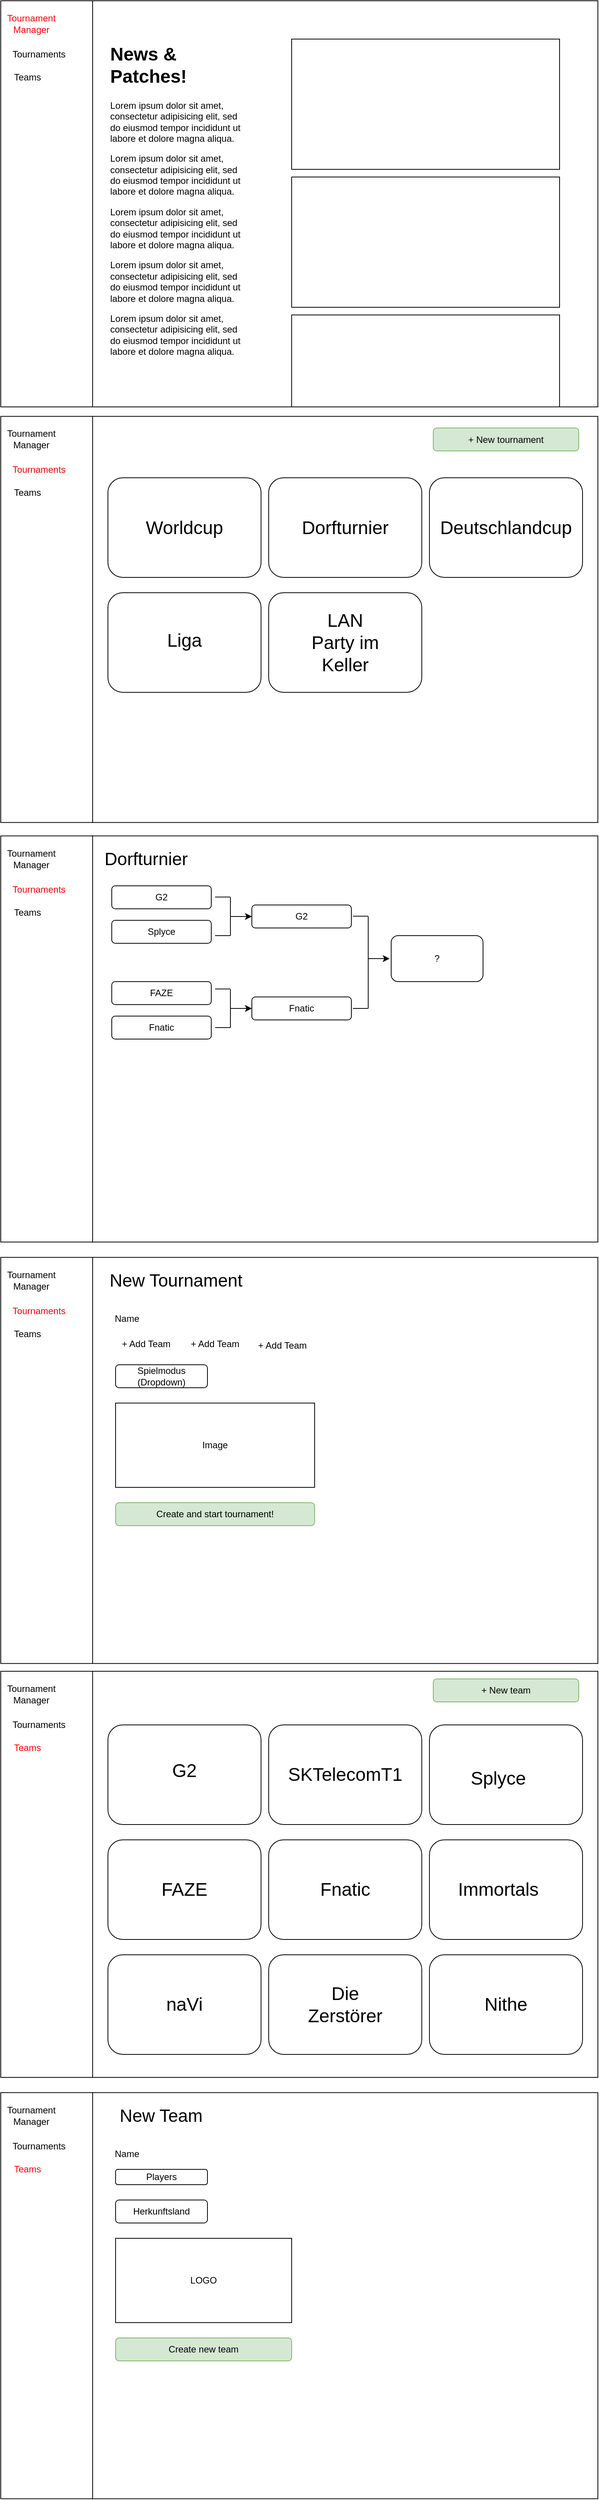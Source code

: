 <mxfile version="12.1.3" type="google" pages="1"><diagram id="-P89Fiqdp7ls5zl9gd7r" name="Page-1"><mxGraphModel dx="2347" dy="1300" grid="1" gridSize="10" guides="1" tooltips="1" connect="1" arrows="1" fold="1" page="1" pageScale="1" pageWidth="827" pageHeight="1169" math="0" shadow="0"><root><mxCell id="0"/><mxCell id="1" parent="0"/><mxCell id="VZmVLzVoIf5AQdeJ1InR-3" value="" style="rounded=0;whiteSpace=wrap;html=1;" vertex="1" parent="1"><mxGeometry width="120" height="530" as="geometry"/></mxCell><mxCell id="VZmVLzVoIf5AQdeJ1InR-4" value="&lt;font color=&quot;#ff0000&quot;&gt;Tournament Manager&lt;/font&gt;" style="text;html=1;strokeColor=none;fillColor=none;align=center;verticalAlign=middle;whiteSpace=wrap;rounded=0;" vertex="1" parent="1"><mxGeometry x="20" y="20" width="40" height="20" as="geometry"/></mxCell><mxCell id="VZmVLzVoIf5AQdeJ1InR-6" value="Teams" style="text;html=1;strokeColor=none;fillColor=none;align=center;verticalAlign=middle;whiteSpace=wrap;rounded=0;" vertex="1" parent="1"><mxGeometry x="15" y="90" width="40" height="20" as="geometry"/></mxCell><mxCell id="VZmVLzVoIf5AQdeJ1InR-7" value="Tournaments" style="text;html=1;strokeColor=none;fillColor=none;align=center;verticalAlign=middle;whiteSpace=wrap;rounded=0;" vertex="1" parent="1"><mxGeometry x="15" y="60" width="70" height="20" as="geometry"/></mxCell><mxCell id="VZmVLzVoIf5AQdeJ1InR-11" value="" style="rounded=0;whiteSpace=wrap;html=1;" vertex="1" parent="1"><mxGeometry x="120" width="660" height="530" as="geometry"/></mxCell><mxCell id="VZmVLzVoIf5AQdeJ1InR-12" value="" style="rounded=0;whiteSpace=wrap;html=1;" vertex="1" parent="1"><mxGeometry y="542.353" width="120" height="530" as="geometry"/></mxCell><mxCell id="VZmVLzVoIf5AQdeJ1InR-13" value="Tournament Manager" style="text;html=1;strokeColor=none;fillColor=none;align=center;verticalAlign=middle;whiteSpace=wrap;rounded=0;" vertex="1" parent="1"><mxGeometry x="20" y="562.353" width="40" height="20" as="geometry"/></mxCell><mxCell id="VZmVLzVoIf5AQdeJ1InR-14" value="Teams" style="text;html=1;strokeColor=none;fillColor=none;align=center;verticalAlign=middle;whiteSpace=wrap;rounded=0;" vertex="1" parent="1"><mxGeometry x="15" y="632.353" width="40" height="20" as="geometry"/></mxCell><mxCell id="VZmVLzVoIf5AQdeJ1InR-15" value="&lt;font color=&quot;#ff0000&quot;&gt;Tournaments&lt;/font&gt;" style="text;html=1;strokeColor=none;fillColor=none;align=center;verticalAlign=middle;whiteSpace=wrap;rounded=0;" vertex="1" parent="1"><mxGeometry x="15" y="602.353" width="70" height="20" as="geometry"/></mxCell><mxCell id="VZmVLzVoIf5AQdeJ1InR-16" value="" style="rounded=0;whiteSpace=wrap;html=1;" vertex="1" parent="1"><mxGeometry x="120" y="542.353" width="660" height="530" as="geometry"/></mxCell><mxCell id="VZmVLzVoIf5AQdeJ1InR-17" value="" style="rounded=0;whiteSpace=wrap;html=1;" vertex="1" parent="1"><mxGeometry y="2180" width="120" height="530" as="geometry"/></mxCell><mxCell id="VZmVLzVoIf5AQdeJ1InR-18" value="Tournament Manager" style="text;html=1;strokeColor=none;fillColor=none;align=center;verticalAlign=middle;whiteSpace=wrap;rounded=0;" vertex="1" parent="1"><mxGeometry x="20" y="2200" width="40" height="20" as="geometry"/></mxCell><mxCell id="VZmVLzVoIf5AQdeJ1InR-19" value="&lt;font color=&quot;#ff0000&quot;&gt;Teams&lt;/font&gt;" style="text;html=1;strokeColor=none;fillColor=none;align=center;verticalAlign=middle;whiteSpace=wrap;rounded=0;" vertex="1" parent="1"><mxGeometry x="15" y="2270" width="40" height="20" as="geometry"/></mxCell><mxCell id="VZmVLzVoIf5AQdeJ1InR-20" value="Tournaments" style="text;html=1;strokeColor=none;fillColor=none;align=center;verticalAlign=middle;whiteSpace=wrap;rounded=0;" vertex="1" parent="1"><mxGeometry x="15" y="2240" width="70" height="20" as="geometry"/></mxCell><mxCell id="VZmVLzVoIf5AQdeJ1InR-21" value="" style="rounded=0;whiteSpace=wrap;html=1;" vertex="1" parent="1"><mxGeometry x="120" y="2180" width="660" height="530" as="geometry"/></mxCell><mxCell id="VZmVLzVoIf5AQdeJ1InR-23" value="" style="rounded=1;whiteSpace=wrap;html=1;" vertex="1" parent="1"><mxGeometry x="140" y="2250" width="200" height="130" as="geometry"/></mxCell><mxCell id="VZmVLzVoIf5AQdeJ1InR-29" value="" style="rounded=1;whiteSpace=wrap;html=1;" vertex="1" parent="1"><mxGeometry x="350" y="2250" width="200" height="130" as="geometry"/></mxCell><mxCell id="VZmVLzVoIf5AQdeJ1InR-30" value="" style="rounded=1;whiteSpace=wrap;html=1;" vertex="1" parent="1"><mxGeometry x="560" y="2250" width="200" height="130" as="geometry"/></mxCell><mxCell id="VZmVLzVoIf5AQdeJ1InR-31" value="" style="rounded=1;whiteSpace=wrap;html=1;" vertex="1" parent="1"><mxGeometry x="140" y="2400" width="200" height="130" as="geometry"/></mxCell><mxCell id="VZmVLzVoIf5AQdeJ1InR-32" value="" style="rounded=1;whiteSpace=wrap;html=1;" vertex="1" parent="1"><mxGeometry x="350" y="2400" width="200" height="130" as="geometry"/></mxCell><mxCell id="VZmVLzVoIf5AQdeJ1InR-33" value="" style="rounded=1;whiteSpace=wrap;html=1;" vertex="1" parent="1"><mxGeometry x="560" y="2400" width="200" height="130" as="geometry"/></mxCell><mxCell id="VZmVLzVoIf5AQdeJ1InR-34" value="" style="rounded=1;whiteSpace=wrap;html=1;" vertex="1" parent="1"><mxGeometry x="140" y="2550" width="200" height="130" as="geometry"/></mxCell><mxCell id="VZmVLzVoIf5AQdeJ1InR-35" value="" style="rounded=1;whiteSpace=wrap;html=1;" vertex="1" parent="1"><mxGeometry x="350" y="2550" width="200" height="130" as="geometry"/></mxCell><mxCell id="VZmVLzVoIf5AQdeJ1InR-36" value="" style="rounded=1;whiteSpace=wrap;html=1;" vertex="1" parent="1"><mxGeometry x="560" y="2550" width="200" height="130" as="geometry"/></mxCell><mxCell id="VZmVLzVoIf5AQdeJ1InR-37" value="" style="rounded=1;whiteSpace=wrap;html=1;" vertex="1" parent="1"><mxGeometry x="140" y="622.5" width="200" height="130" as="geometry"/></mxCell><mxCell id="VZmVLzVoIf5AQdeJ1InR-38" value="" style="rounded=1;whiteSpace=wrap;html=1;" vertex="1" parent="1"><mxGeometry x="350" y="622.5" width="200" height="130" as="geometry"/></mxCell><mxCell id="VZmVLzVoIf5AQdeJ1InR-39" value="" style="rounded=1;whiteSpace=wrap;html=1;" vertex="1" parent="1"><mxGeometry x="560" y="622.5" width="200" height="130" as="geometry"/></mxCell><mxCell id="VZmVLzVoIf5AQdeJ1InR-40" value="" style="rounded=1;whiteSpace=wrap;html=1;" vertex="1" parent="1"><mxGeometry x="140" y="772.5" width="200" height="130" as="geometry"/></mxCell><mxCell id="VZmVLzVoIf5AQdeJ1InR-41" value="" style="rounded=1;whiteSpace=wrap;html=1;" vertex="1" parent="1"><mxGeometry x="350" y="772.5" width="200" height="130" as="geometry"/></mxCell><mxCell id="VZmVLzVoIf5AQdeJ1InR-46" value="" style="rounded=0;whiteSpace=wrap;html=1;" vertex="1" parent="1"><mxGeometry x="380" y="50" width="350" height="170" as="geometry"/></mxCell><mxCell id="VZmVLzVoIf5AQdeJ1InR-47" value="" style="rounded=0;whiteSpace=wrap;html=1;" vertex="1" parent="1"><mxGeometry x="380" y="230" width="350" height="170" as="geometry"/></mxCell><mxCell id="VZmVLzVoIf5AQdeJ1InR-48" value="" style="rounded=0;whiteSpace=wrap;html=1;" vertex="1" parent="1"><mxGeometry x="380" y="410" width="350" height="120" as="geometry"/></mxCell><mxCell id="VZmVLzVoIf5AQdeJ1InR-49" value="&lt;h1&gt;News &amp;amp; Patches!&lt;/h1&gt;&lt;p&gt;Lorem ipsum dolor sit amet, consectetur adipisicing elit, sed do eiusmod tempor incididunt ut labore et dolore magna aliqua.&lt;/p&gt;&lt;p&gt;Lorem ipsum dolor sit amet, consectetur adipisicing elit, sed do eiusmod tempor incididunt ut labore et dolore magna aliqua.&lt;br&gt;&lt;/p&gt;&lt;p&gt;Lorem ipsum dolor sit amet, consectetur adipisicing elit, sed do eiusmod tempor incididunt ut labore et dolore magna aliqua.&lt;br&gt;&lt;/p&gt;&lt;p&gt;Lorem ipsum dolor sit amet, consectetur adipisicing elit, sed do eiusmod tempor incididunt ut labore et dolore magna aliqua.&lt;br&gt;&lt;/p&gt;&lt;p&gt;Lorem ipsum dolor sit amet, consectetur adipisicing elit, sed do eiusmod tempor incididunt ut labore et dolore magna aliqua.&lt;br&gt;&lt;/p&gt;" style="text;html=1;strokeColor=none;fillColor=none;spacing=5;spacingTop=-20;whiteSpace=wrap;overflow=hidden;rounded=0;" vertex="1" parent="1"><mxGeometry x="138" y="50" width="190" height="440" as="geometry"/></mxCell><mxCell id="VZmVLzVoIf5AQdeJ1InR-50" value="&lt;font style=&quot;font-size: 24px&quot;&gt;Worldcup&lt;/font&gt;" style="text;html=1;strokeColor=none;fillColor=none;align=center;verticalAlign=middle;whiteSpace=wrap;rounded=0;" vertex="1" parent="1"><mxGeometry x="220" y="677.5" width="40" height="20" as="geometry"/></mxCell><mxCell id="VZmVLzVoIf5AQdeJ1InR-51" value="&lt;font style=&quot;font-size: 24px&quot;&gt;Dorfturnier&lt;/font&gt;" style="text;html=1;strokeColor=none;fillColor=none;align=center;verticalAlign=middle;whiteSpace=wrap;rounded=0;" vertex="1" parent="1"><mxGeometry x="430" y="677.5" width="40" height="20" as="geometry"/></mxCell><mxCell id="VZmVLzVoIf5AQdeJ1InR-52" value="&lt;font style=&quot;font-size: 24px&quot;&gt;Deutschlandcup&lt;br&gt;&lt;/font&gt;" style="text;html=1;strokeColor=none;fillColor=none;align=center;verticalAlign=middle;whiteSpace=wrap;rounded=0;" vertex="1" parent="1"><mxGeometry x="640" y="677.5" width="40" height="20" as="geometry"/></mxCell><mxCell id="VZmVLzVoIf5AQdeJ1InR-53" value="&lt;font style=&quot;font-size: 24px&quot;&gt;Liga&lt;/font&gt;" style="text;html=1;strokeColor=none;fillColor=none;align=center;verticalAlign=middle;whiteSpace=wrap;rounded=0;" vertex="1" parent="1"><mxGeometry x="220" y="825" width="40" height="20" as="geometry"/></mxCell><mxCell id="VZmVLzVoIf5AQdeJ1InR-54" value="&lt;span style=&quot;font-size: 24px&quot;&gt;LAN Party im Keller&lt;/span&gt;" style="text;html=1;strokeColor=none;fillColor=none;align=center;verticalAlign=middle;whiteSpace=wrap;rounded=0;" vertex="1" parent="1"><mxGeometry x="395" y="827.5" width="110" height="20" as="geometry"/></mxCell><mxCell id="VZmVLzVoIf5AQdeJ1InR-59" value="&lt;font style=&quot;font-size: 24px&quot;&gt;G2&lt;/font&gt;" style="text;html=1;strokeColor=none;fillColor=none;align=center;verticalAlign=middle;whiteSpace=wrap;rounded=0;" vertex="1" parent="1"><mxGeometry x="220" y="2300" width="40" height="20" as="geometry"/></mxCell><mxCell id="VZmVLzVoIf5AQdeJ1InR-60" value="&lt;font style=&quot;font-size: 24px&quot;&gt;Immortals&lt;/font&gt;" style="text;html=1;strokeColor=none;fillColor=none;align=center;verticalAlign=middle;whiteSpace=wrap;rounded=0;" vertex="1" parent="1"><mxGeometry x="630" y="2455" width="40" height="20" as="geometry"/></mxCell><mxCell id="VZmVLzVoIf5AQdeJ1InR-61" value="&lt;font style=&quot;font-size: 24px&quot;&gt;Fnatic&lt;/font&gt;" style="text;html=1;strokeColor=none;fillColor=none;align=center;verticalAlign=middle;whiteSpace=wrap;rounded=0;" vertex="1" parent="1"><mxGeometry x="430" y="2455" width="40" height="20" as="geometry"/></mxCell><mxCell id="VZmVLzVoIf5AQdeJ1InR-62" value="&lt;font style=&quot;font-size: 24px&quot;&gt;FAZE&lt;/font&gt;" style="text;html=1;strokeColor=none;fillColor=none;align=center;verticalAlign=middle;whiteSpace=wrap;rounded=0;" vertex="1" parent="1"><mxGeometry x="220" y="2455" width="40" height="20" as="geometry"/></mxCell><mxCell id="VZmVLzVoIf5AQdeJ1InR-63" value="&lt;font style=&quot;font-size: 24px&quot;&gt;Splyce&lt;/font&gt;" style="text;html=1;strokeColor=none;fillColor=none;align=center;verticalAlign=middle;whiteSpace=wrap;rounded=0;" vertex="1" parent="1"><mxGeometry x="630" y="2310" width="40" height="20" as="geometry"/></mxCell><mxCell id="VZmVLzVoIf5AQdeJ1InR-64" value="&lt;font style=&quot;font-size: 24px&quot;&gt;SKTelecomT1&lt;/font&gt;" style="text;html=1;strokeColor=none;fillColor=none;align=center;verticalAlign=middle;whiteSpace=wrap;rounded=0;" vertex="1" parent="1"><mxGeometry x="430" y="2305" width="40" height="20" as="geometry"/></mxCell><mxCell id="VZmVLzVoIf5AQdeJ1InR-67" value="&lt;font style=&quot;font-size: 24px&quot;&gt;Die Zerstörer&lt;/font&gt;" style="text;html=1;strokeColor=none;fillColor=none;align=center;verticalAlign=middle;whiteSpace=wrap;rounded=0;" vertex="1" parent="1"><mxGeometry x="430" y="2605" width="40" height="20" as="geometry"/></mxCell><mxCell id="VZmVLzVoIf5AQdeJ1InR-68" value="&lt;span style=&quot;font-size: 24px&quot;&gt;naVi&lt;/span&gt;" style="text;html=1;strokeColor=none;fillColor=none;align=center;verticalAlign=middle;whiteSpace=wrap;rounded=0;" vertex="1" parent="1"><mxGeometry x="220" y="2605" width="40" height="20" as="geometry"/></mxCell><mxCell id="VZmVLzVoIf5AQdeJ1InR-69" value="&lt;font style=&quot;font-size: 24px&quot;&gt;Nithe&lt;/font&gt;" style="text;html=1;strokeColor=none;fillColor=none;align=center;verticalAlign=middle;whiteSpace=wrap;rounded=0;" vertex="1" parent="1"><mxGeometry x="640" y="2605" width="40" height="20" as="geometry"/></mxCell><mxCell id="VZmVLzVoIf5AQdeJ1InR-71" value="+ New tournament" style="rounded=1;whiteSpace=wrap;html=1;fillColor=#d5e8d4;strokeColor=#82b366;" vertex="1" parent="1"><mxGeometry x="565" y="557.5" width="190" height="30" as="geometry"/></mxCell><mxCell id="VZmVLzVoIf5AQdeJ1InR-72" value="+ New team" style="rounded=1;whiteSpace=wrap;html=1;fillColor=#d5e8d4;strokeColor=#82b366;" vertex="1" parent="1"><mxGeometry x="565" y="2190" width="190" height="30" as="geometry"/></mxCell><mxCell id="VZmVLzVoIf5AQdeJ1InR-73" value="" style="rounded=0;whiteSpace=wrap;html=1;" vertex="1" parent="1"><mxGeometry y="1089.853" width="120" height="530" as="geometry"/></mxCell><mxCell id="VZmVLzVoIf5AQdeJ1InR-74" value="Tournament Manager" style="text;html=1;strokeColor=none;fillColor=none;align=center;verticalAlign=middle;whiteSpace=wrap;rounded=0;" vertex="1" parent="1"><mxGeometry x="20" y="1109.853" width="40" height="20" as="geometry"/></mxCell><mxCell id="VZmVLzVoIf5AQdeJ1InR-75" value="Teams" style="text;html=1;strokeColor=none;fillColor=none;align=center;verticalAlign=middle;whiteSpace=wrap;rounded=0;" vertex="1" parent="1"><mxGeometry x="15" y="1179.853" width="40" height="20" as="geometry"/></mxCell><mxCell id="VZmVLzVoIf5AQdeJ1InR-76" value="&lt;font color=&quot;#ff0000&quot;&gt;Tournaments&lt;/font&gt;" style="text;html=1;strokeColor=none;fillColor=none;align=center;verticalAlign=middle;whiteSpace=wrap;rounded=0;" vertex="1" parent="1"><mxGeometry x="15" y="1149.853" width="70" height="20" as="geometry"/></mxCell><mxCell id="VZmVLzVoIf5AQdeJ1InR-77" value="" style="rounded=0;whiteSpace=wrap;html=1;" vertex="1" parent="1"><mxGeometry x="120" y="1089.853" width="660" height="530" as="geometry"/></mxCell><mxCell id="VZmVLzVoIf5AQdeJ1InR-89" value="G2" style="rounded=1;whiteSpace=wrap;html=1;" vertex="1" parent="1"><mxGeometry x="145" y="1155" width="130" height="30" as="geometry"/></mxCell><mxCell id="VZmVLzVoIf5AQdeJ1InR-91" value="&lt;font style=&quot;font-size: 23px&quot;&gt;Dorfturnier&lt;/font&gt;" style="text;html=1;strokeColor=none;fillColor=none;align=center;verticalAlign=middle;whiteSpace=wrap;rounded=0;" vertex="1" parent="1"><mxGeometry x="170" y="1110" width="40" height="20" as="geometry"/></mxCell><mxCell id="VZmVLzVoIf5AQdeJ1InR-92" value="Splyce" style="rounded=1;whiteSpace=wrap;html=1;" vertex="1" parent="1"><mxGeometry x="145" y="1200" width="130" height="30" as="geometry"/></mxCell><mxCell id="VZmVLzVoIf5AQdeJ1InR-94" value="FAZE" style="rounded=1;whiteSpace=wrap;html=1;" vertex="1" parent="1"><mxGeometry x="145" y="1280" width="130" height="30" as="geometry"/></mxCell><mxCell id="VZmVLzVoIf5AQdeJ1InR-95" value="Fnatic" style="rounded=1;whiteSpace=wrap;html=1;" vertex="1" parent="1"><mxGeometry x="145" y="1325" width="130" height="30" as="geometry"/></mxCell><mxCell id="VZmVLzVoIf5AQdeJ1InR-98" value="G2" style="rounded=1;whiteSpace=wrap;html=1;" vertex="1" parent="1"><mxGeometry x="328" y="1180" width="130" height="30" as="geometry"/></mxCell><mxCell id="VZmVLzVoIf5AQdeJ1InR-99" value="Fnatic" style="rounded=1;whiteSpace=wrap;html=1;" vertex="1" parent="1"><mxGeometry x="328" y="1300" width="130" height="30" as="geometry"/></mxCell><mxCell id="VZmVLzVoIf5AQdeJ1InR-101" value="" style="endArrow=none;html=1;" edge="1" parent="1"><mxGeometry width="50" height="50" relative="1" as="geometry"><mxPoint x="280" y="1220" as="sourcePoint"/><mxPoint x="300" y="1220" as="targetPoint"/><Array as="points"><mxPoint x="290" y="1220"/></Array></mxGeometry></mxCell><mxCell id="VZmVLzVoIf5AQdeJ1InR-102" value="" style="endArrow=none;html=1;" edge="1" parent="1"><mxGeometry width="50" height="50" relative="1" as="geometry"><mxPoint x="280" y="1169.612" as="sourcePoint"/><mxPoint x="300" y="1169.612" as="targetPoint"/><Array as="points"><mxPoint x="290" y="1169.612"/></Array></mxGeometry></mxCell><mxCell id="VZmVLzVoIf5AQdeJ1InR-103" value="" style="endArrow=none;html=1;" edge="1" parent="1"><mxGeometry width="50" height="50" relative="1" as="geometry"><mxPoint x="300" y="1220" as="sourcePoint"/><mxPoint x="300" y="1170" as="targetPoint"/></mxGeometry></mxCell><mxCell id="VZmVLzVoIf5AQdeJ1InR-104" value="" style="endArrow=classic;html=1;entryX=0;entryY=0.5;entryDx=0;entryDy=0;" edge="1" parent="1" target="VZmVLzVoIf5AQdeJ1InR-98"><mxGeometry width="50" height="50" relative="1" as="geometry"><mxPoint x="300" y="1195" as="sourcePoint"/><mxPoint x="400" y="1250" as="targetPoint"/></mxGeometry></mxCell><mxCell id="VZmVLzVoIf5AQdeJ1InR-105" value="" style="endArrow=none;html=1;" edge="1" parent="1"><mxGeometry width="50" height="50" relative="1" as="geometry"><mxPoint x="280" y="1340" as="sourcePoint"/><mxPoint x="300" y="1340" as="targetPoint"/><Array as="points"><mxPoint x="290" y="1340"/></Array></mxGeometry></mxCell><mxCell id="VZmVLzVoIf5AQdeJ1InR-106" value="" style="endArrow=none;html=1;" edge="1" parent="1"><mxGeometry width="50" height="50" relative="1" as="geometry"><mxPoint x="280" y="1289.612" as="sourcePoint"/><mxPoint x="300" y="1289.612" as="targetPoint"/><Array as="points"><mxPoint x="290" y="1289.612"/></Array></mxGeometry></mxCell><mxCell id="VZmVLzVoIf5AQdeJ1InR-107" value="" style="endArrow=none;html=1;" edge="1" parent="1"><mxGeometry width="50" height="50" relative="1" as="geometry"><mxPoint x="300" y="1340" as="sourcePoint"/><mxPoint x="300" y="1290" as="targetPoint"/></mxGeometry></mxCell><mxCell id="VZmVLzVoIf5AQdeJ1InR-108" value="" style="endArrow=classic;html=1;entryX=0;entryY=0.5;entryDx=0;entryDy=0;" edge="1" parent="1"><mxGeometry width="50" height="50" relative="1" as="geometry"><mxPoint x="300" y="1315" as="sourcePoint"/><mxPoint x="328" y="1315" as="targetPoint"/></mxGeometry></mxCell><mxCell id="VZmVLzVoIf5AQdeJ1InR-109" value="" style="endArrow=none;html=1;" edge="1" parent="1"><mxGeometry width="50" height="50" relative="1" as="geometry"><mxPoint x="460" y="1315" as="sourcePoint"/><mxPoint x="480" y="1315" as="targetPoint"/><Array as="points"><mxPoint x="470" y="1315"/></Array></mxGeometry></mxCell><mxCell id="VZmVLzVoIf5AQdeJ1InR-110" value="" style="endArrow=none;html=1;" edge="1" parent="1"><mxGeometry width="50" height="50" relative="1" as="geometry"><mxPoint x="460" y="1194.612" as="sourcePoint"/><mxPoint x="480" y="1194.612" as="targetPoint"/><Array as="points"><mxPoint x="470" y="1194.612"/></Array></mxGeometry></mxCell><mxCell id="VZmVLzVoIf5AQdeJ1InR-111" value="" style="endArrow=none;html=1;" edge="1" parent="1"><mxGeometry width="50" height="50" relative="1" as="geometry"><mxPoint x="480" y="1315" as="sourcePoint"/><mxPoint x="480" y="1195" as="targetPoint"/></mxGeometry></mxCell><mxCell id="VZmVLzVoIf5AQdeJ1InR-112" value="" style="endArrow=classic;html=1;entryX=0;entryY=0.5;entryDx=0;entryDy=0;" edge="1" parent="1"><mxGeometry width="50" height="50" relative="1" as="geometry"><mxPoint x="480" y="1250" as="sourcePoint"/><mxPoint x="508" y="1250" as="targetPoint"/></mxGeometry></mxCell><mxCell id="VZmVLzVoIf5AQdeJ1InR-115" value="?" style="rounded=1;whiteSpace=wrap;html=1;" vertex="1" parent="1"><mxGeometry x="510" y="1220" width="120" height="60" as="geometry"/></mxCell><mxCell id="VZmVLzVoIf5AQdeJ1InR-118" value="" style="rounded=0;whiteSpace=wrap;html=1;" vertex="1" parent="1"><mxGeometry y="1639.853" width="120" height="530" as="geometry"/></mxCell><mxCell id="VZmVLzVoIf5AQdeJ1InR-119" value="Tournament Manager" style="text;html=1;strokeColor=none;fillColor=none;align=center;verticalAlign=middle;whiteSpace=wrap;rounded=0;" vertex="1" parent="1"><mxGeometry x="20" y="1659.853" width="40" height="20" as="geometry"/></mxCell><mxCell id="VZmVLzVoIf5AQdeJ1InR-120" value="Teams" style="text;html=1;strokeColor=none;fillColor=none;align=center;verticalAlign=middle;whiteSpace=wrap;rounded=0;" vertex="1" parent="1"><mxGeometry x="15" y="1729.853" width="40" height="20" as="geometry"/></mxCell><mxCell id="VZmVLzVoIf5AQdeJ1InR-121" value="&lt;font color=&quot;#ff0000&quot;&gt;Tournaments&lt;/font&gt;" style="text;html=1;strokeColor=none;fillColor=none;align=center;verticalAlign=middle;whiteSpace=wrap;rounded=0;" vertex="1" parent="1"><mxGeometry x="15" y="1699.853" width="70" height="20" as="geometry"/></mxCell><mxCell id="VZmVLzVoIf5AQdeJ1InR-122" value="" style="rounded=0;whiteSpace=wrap;html=1;" vertex="1" parent="1"><mxGeometry x="120" y="1639.853" width="660" height="530" as="geometry"/></mxCell><mxCell id="VZmVLzVoIf5AQdeJ1InR-124" value="&lt;font style=&quot;font-size: 23px&quot;&gt;New Tournament&lt;/font&gt;" style="text;html=1;strokeColor=none;fillColor=none;align=center;verticalAlign=middle;whiteSpace=wrap;rounded=0;" vertex="1" parent="1"><mxGeometry x="138" y="1660" width="182" height="20" as="geometry"/></mxCell><mxCell id="VZmVLzVoIf5AQdeJ1InR-144" value="Name" style="text;html=1;strokeColor=none;fillColor=none;align=center;verticalAlign=middle;whiteSpace=wrap;rounded=0;" vertex="1" parent="1"><mxGeometry x="145" y="1710" width="40" height="20" as="geometry"/></mxCell><mxCell id="VZmVLzVoIf5AQdeJ1InR-146" value="Spielmodus (Dropdown)" style="rounded=1;whiteSpace=wrap;html=1;" vertex="1" parent="1"><mxGeometry x="150" y="1780" width="120" height="30" as="geometry"/></mxCell><mxCell id="VZmVLzVoIf5AQdeJ1InR-147" value="+ Add Team" style="text;html=1;strokeColor=none;fillColor=none;align=center;verticalAlign=middle;whiteSpace=wrap;rounded=0;" vertex="1" parent="1"><mxGeometry x="150" y="1743" width="80" height="20" as="geometry"/></mxCell><mxCell id="VZmVLzVoIf5AQdeJ1InR-148" value="+ Add Team" style="text;html=1;strokeColor=none;fillColor=none;align=center;verticalAlign=middle;whiteSpace=wrap;rounded=0;" vertex="1" parent="1"><mxGeometry x="240" y="1743" width="80" height="20" as="geometry"/></mxCell><mxCell id="VZmVLzVoIf5AQdeJ1InR-149" value="+ Add Team" style="text;html=1;strokeColor=none;fillColor=none;align=center;verticalAlign=middle;whiteSpace=wrap;rounded=0;" vertex="1" parent="1"><mxGeometry x="328" y="1745" width="80" height="20" as="geometry"/></mxCell><mxCell id="VZmVLzVoIf5AQdeJ1InR-151" value="Image" style="rounded=0;whiteSpace=wrap;html=1;" vertex="1" parent="1"><mxGeometry x="150" y="1830" width="260" height="110" as="geometry"/></mxCell><mxCell id="VZmVLzVoIf5AQdeJ1InR-152" value="Create and start tournament!" style="rounded=1;whiteSpace=wrap;html=1;fillColor=#d5e8d4;strokeColor=#82b366;" vertex="1" parent="1"><mxGeometry x="150" y="1960" width="260" height="30" as="geometry"/></mxCell><mxCell id="VZmVLzVoIf5AQdeJ1InR-153" value="" style="rounded=0;whiteSpace=wrap;html=1;" vertex="1" parent="1"><mxGeometry y="2729.853" width="120" height="530" as="geometry"/></mxCell><mxCell id="VZmVLzVoIf5AQdeJ1InR-154" value="Tournament Manager" style="text;html=1;strokeColor=none;fillColor=none;align=center;verticalAlign=middle;whiteSpace=wrap;rounded=0;" vertex="1" parent="1"><mxGeometry x="20" y="2749.853" width="40" height="20" as="geometry"/></mxCell><mxCell id="VZmVLzVoIf5AQdeJ1InR-155" value="&lt;font color=&quot;#ff0000&quot;&gt;Teams&lt;/font&gt;" style="text;html=1;strokeColor=none;fillColor=none;align=center;verticalAlign=middle;whiteSpace=wrap;rounded=0;" vertex="1" parent="1"><mxGeometry x="15" y="2819.853" width="40" height="20" as="geometry"/></mxCell><mxCell id="VZmVLzVoIf5AQdeJ1InR-156" value="Tournaments" style="text;html=1;strokeColor=none;fillColor=none;align=center;verticalAlign=middle;whiteSpace=wrap;rounded=0;" vertex="1" parent="1"><mxGeometry x="15" y="2789.853" width="70" height="20" as="geometry"/></mxCell><mxCell id="VZmVLzVoIf5AQdeJ1InR-157" value="" style="rounded=0;whiteSpace=wrap;html=1;" vertex="1" parent="1"><mxGeometry x="120" y="2729.853" width="660" height="530" as="geometry"/></mxCell><mxCell id="VZmVLzVoIf5AQdeJ1InR-158" value="&lt;font style=&quot;font-size: 23px&quot;&gt;New Team&lt;/font&gt;" style="text;html=1;strokeColor=none;fillColor=none;align=center;verticalAlign=middle;whiteSpace=wrap;rounded=0;" vertex="1" parent="1"><mxGeometry x="149" y="2750" width="121" height="20" as="geometry"/></mxCell><mxCell id="VZmVLzVoIf5AQdeJ1InR-159" value="Name" style="text;html=1;strokeColor=none;fillColor=none;align=center;verticalAlign=middle;whiteSpace=wrap;rounded=0;" vertex="1" parent="1"><mxGeometry x="145" y="2800" width="40" height="20" as="geometry"/></mxCell><mxCell id="VZmVLzVoIf5AQdeJ1InR-160" value="Herkunftsland" style="rounded=1;whiteSpace=wrap;html=1;" vertex="1" parent="1"><mxGeometry x="150" y="2870" width="120" height="30" as="geometry"/></mxCell><mxCell id="VZmVLzVoIf5AQdeJ1InR-164" value="LOGO" style="rounded=0;whiteSpace=wrap;html=1;" vertex="1" parent="1"><mxGeometry x="150" y="2920" width="230" height="110" as="geometry"/></mxCell><mxCell id="VZmVLzVoIf5AQdeJ1InR-165" value="Create new team" style="rounded=1;whiteSpace=wrap;html=1;fillColor=#d5e8d4;strokeColor=#82b366;" vertex="1" parent="1"><mxGeometry x="150" y="3050" width="230" height="30" as="geometry"/></mxCell><mxCell id="VZmVLzVoIf5AQdeJ1InR-167" value="Players" style="rounded=1;whiteSpace=wrap;html=1;" vertex="1" parent="1"><mxGeometry x="150" y="2830" width="120" height="20" as="geometry"/></mxCell></root></mxGraphModel></diagram></mxfile>